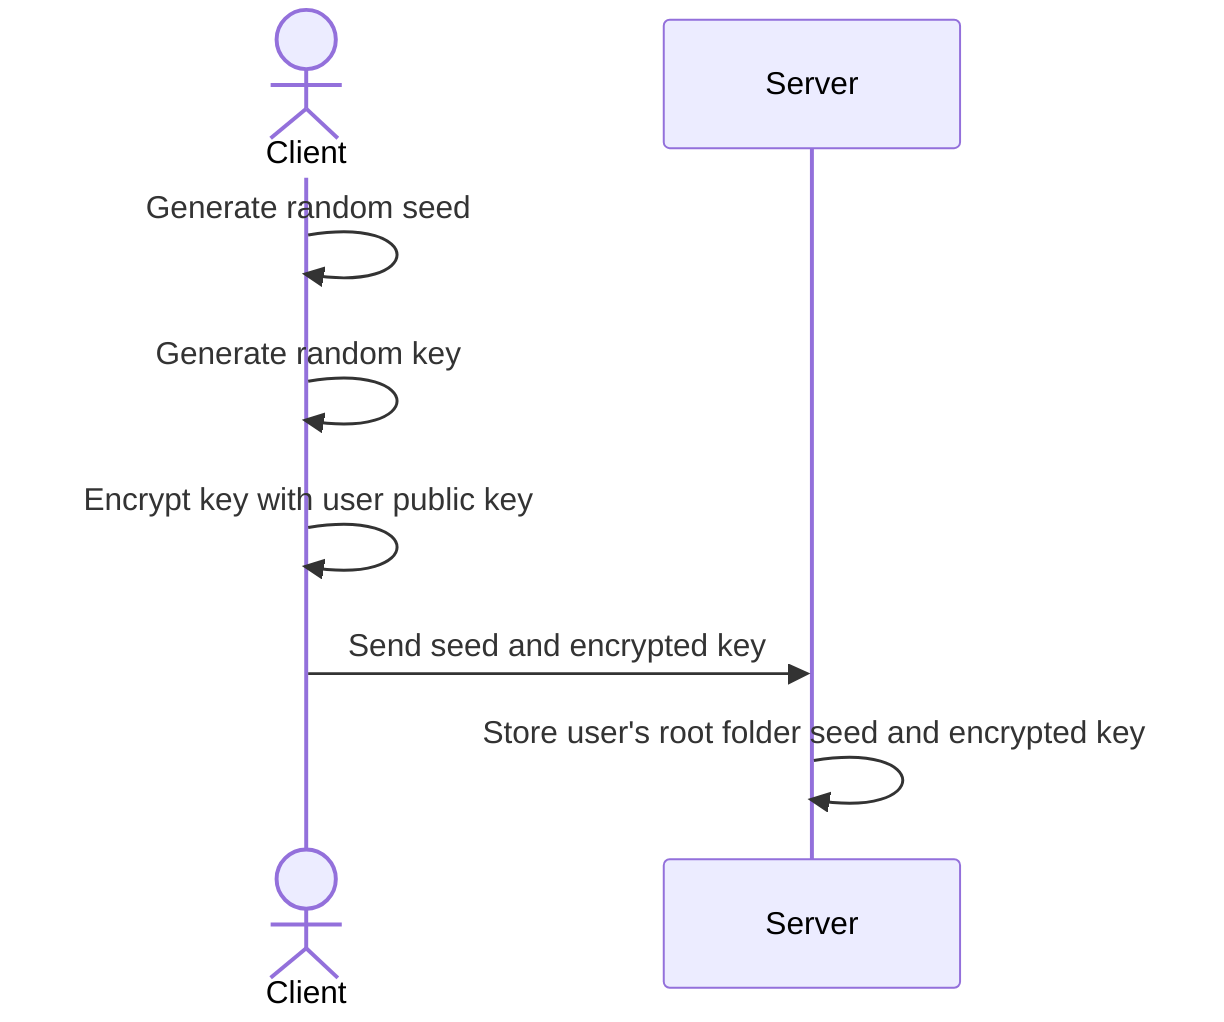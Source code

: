 sequenceDiagram
    actor C as Client
    participant S as Server

    C->>C: Generate random seed
    C->>C: Generate random key

    C->>C: Encrypt key with user public key

    C->>S: Send seed and encrypted key

    S->>S: Store user's root folder seed and encrypted key